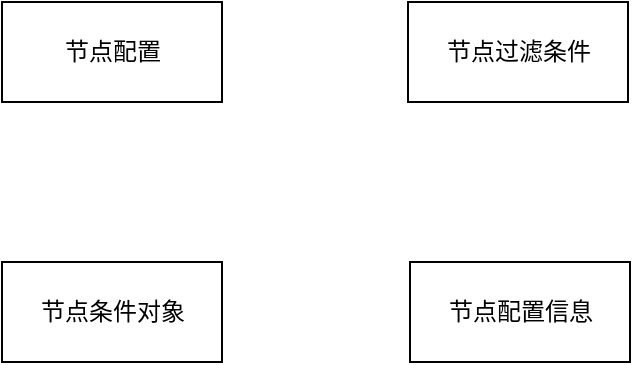 <mxfile version="13.8.1" type="github">
  <diagram name="Page-1" id="efa7a0a1-bf9b-a30e-e6df-94a7791c09e9">
    <mxGraphModel dx="1038" dy="580" grid="1" gridSize="10" guides="1" tooltips="1" connect="1" arrows="1" fold="1" page="1" pageScale="1" pageWidth="826" pageHeight="1169" background="#ffffff" math="0" shadow="0">
      <root>
        <mxCell id="0" />
        <mxCell id="1" parent="0" />
        <mxCell id="wr13zBOJDpBY8zEouREP-114" value="节点配置" style="html=1;" vertex="1" parent="1">
          <mxGeometry x="100" y="90" width="110" height="50" as="geometry" />
        </mxCell>
        <mxCell id="wr13zBOJDpBY8zEouREP-115" value="节点过滤条件" style="html=1;" vertex="1" parent="1">
          <mxGeometry x="303" y="90" width="110" height="50" as="geometry" />
        </mxCell>
        <mxCell id="wr13zBOJDpBY8zEouREP-116" value="节点条件对象" style="html=1;" vertex="1" parent="1">
          <mxGeometry x="100" y="220" width="110" height="50" as="geometry" />
        </mxCell>
        <mxCell id="wr13zBOJDpBY8zEouREP-117" value="节点配置信息" style="html=1;" vertex="1" parent="1">
          <mxGeometry x="304" y="220" width="110" height="50" as="geometry" />
        </mxCell>
      </root>
    </mxGraphModel>
  </diagram>
</mxfile>
